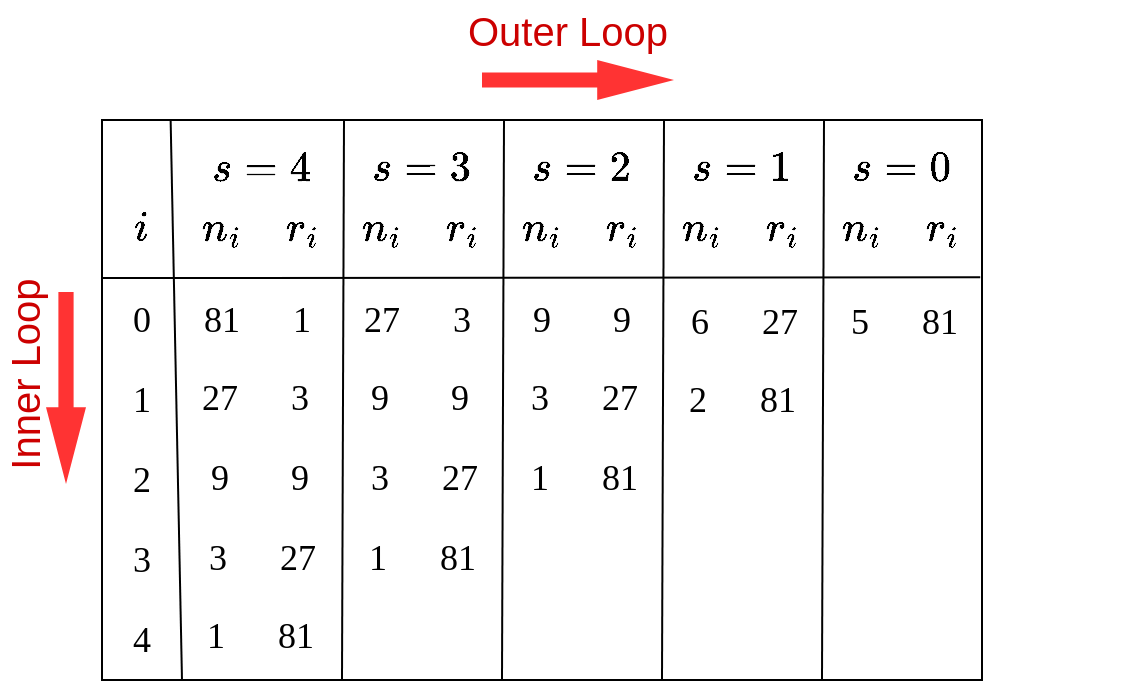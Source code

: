 <mxfile version="22.1.18" type="device">
  <diagram name="第 1 页" id="pYm13KI0Az6RilDuBNpL">
    <mxGraphModel dx="852" dy="571" grid="1" gridSize="10" guides="1" tooltips="1" connect="1" arrows="1" fold="1" page="1" pageScale="1" pageWidth="827" pageHeight="1169" math="1" shadow="0">
      <root>
        <mxCell id="0" />
        <mxCell id="1" parent="0" />
        <mxCell id="8g2dnG5wikNMR03u54OA-45" value="" style="rounded=0;whiteSpace=wrap;html=1;fillColor=none;fontSize=18;" parent="1" vertex="1">
          <mxGeometry x="120" y="160" width="440" height="280" as="geometry" />
        </mxCell>
        <mxCell id="8g2dnG5wikNMR03u54OA-46" value="" style="endArrow=none;html=1;rounded=0;entryX=0.078;entryY=0.001;entryDx=0;entryDy=0;entryPerimeter=0;fontSize=18;" parent="1" target="8g2dnG5wikNMR03u54OA-45" edge="1">
          <mxGeometry width="50" height="50" relative="1" as="geometry">
            <mxPoint x="160" y="440" as="sourcePoint" />
            <mxPoint x="440" y="300" as="targetPoint" />
          </mxGeometry>
        </mxCell>
        <mxCell id="8g2dnG5wikNMR03u54OA-47" value="" style="endArrow=none;html=1;rounded=0;entryX=0.078;entryY=0.001;entryDx=0;entryDy=0;entryPerimeter=0;fontSize=18;" parent="1" edge="1">
          <mxGeometry width="50" height="50" relative="1" as="geometry">
            <mxPoint x="480" y="440" as="sourcePoint" />
            <mxPoint x="481" y="160" as="targetPoint" />
          </mxGeometry>
        </mxCell>
        <mxCell id="8g2dnG5wikNMR03u54OA-49" value="" style="endArrow=none;html=1;rounded=0;entryX=0.078;entryY=0.001;entryDx=0;entryDy=0;entryPerimeter=0;fontSize=18;" parent="1" edge="1">
          <mxGeometry width="50" height="50" relative="1" as="geometry">
            <mxPoint x="320" y="440" as="sourcePoint" />
            <mxPoint x="321" y="160" as="targetPoint" />
          </mxGeometry>
        </mxCell>
        <mxCell id="8g2dnG5wikNMR03u54OA-50" value="" style="endArrow=none;html=1;rounded=0;entryX=0.078;entryY=0.001;entryDx=0;entryDy=0;entryPerimeter=0;fontSize=18;" parent="1" edge="1">
          <mxGeometry width="50" height="50" relative="1" as="geometry">
            <mxPoint x="400" y="440" as="sourcePoint" />
            <mxPoint x="401" y="160" as="targetPoint" />
          </mxGeometry>
        </mxCell>
        <mxCell id="8g2dnG5wikNMR03u54OA-51" value="" style="endArrow=none;html=1;rounded=0;entryX=0.078;entryY=0.001;entryDx=0;entryDy=0;entryPerimeter=0;fontSize=18;" parent="1" edge="1">
          <mxGeometry width="50" height="50" relative="1" as="geometry">
            <mxPoint x="240" y="440" as="sourcePoint" />
            <mxPoint x="241" y="160" as="targetPoint" />
          </mxGeometry>
        </mxCell>
        <mxCell id="8g2dnG5wikNMR03u54OA-52" value="" style="endArrow=none;html=1;rounded=0;exitX=0.998;exitY=0.281;exitDx=0;exitDy=0;exitPerimeter=0;fontSize=18;fontFamily=Times New Roman;fontStyle=0" parent="1" source="8g2dnG5wikNMR03u54OA-45" edge="1">
          <mxGeometry width="50" height="50" relative="1" as="geometry">
            <mxPoint x="250" y="450" as="sourcePoint" />
            <mxPoint x="120" y="239" as="targetPoint" />
          </mxGeometry>
        </mxCell>
        <mxCell id="8g2dnG5wikNMR03u54OA-53" value="&lt;font style=&quot;font-size: 18px;&quot;&gt;$$i$$&lt;/font&gt;" style="text;html=1;align=center;verticalAlign=middle;whiteSpace=wrap;rounded=0;fontSize=18;" parent="1" vertex="1">
          <mxGeometry x="130" y="200" width="20" height="30" as="geometry" />
        </mxCell>
        <mxCell id="8g2dnG5wikNMR03u54OA-63" value="" style="group" parent="1" vertex="1" connectable="0">
          <mxGeometry x="170" y="170" width="60" height="60" as="geometry" />
        </mxCell>
        <mxCell id="8g2dnG5wikNMR03u54OA-54" value="&lt;font style=&quot;font-size: 18px;&quot;&gt;$$s=4$$&lt;/font&gt;" style="text;html=1;align=center;verticalAlign=middle;whiteSpace=wrap;rounded=0;fontSize=18;" parent="8g2dnG5wikNMR03u54OA-63" vertex="1">
          <mxGeometry width="60" height="30" as="geometry" />
        </mxCell>
        <mxCell id="8g2dnG5wikNMR03u54OA-58" value="&lt;font style=&quot;font-size: 18px;&quot;&gt;$$n_i$$&lt;/font&gt;" style="text;html=1;align=center;verticalAlign=middle;whiteSpace=wrap;rounded=0;fontSize=18;" parent="8g2dnG5wikNMR03u54OA-63" vertex="1">
          <mxGeometry y="30" width="20" height="30" as="geometry" />
        </mxCell>
        <mxCell id="8g2dnG5wikNMR03u54OA-59" value="&lt;font style=&quot;font-size: 18px;&quot;&gt;$$r_i$$&lt;/font&gt;" style="text;html=1;align=center;verticalAlign=middle;whiteSpace=wrap;rounded=0;fontSize=18;" parent="8g2dnG5wikNMR03u54OA-63" vertex="1">
          <mxGeometry x="40" y="30" width="20" height="30" as="geometry" />
        </mxCell>
        <mxCell id="8g2dnG5wikNMR03u54OA-64" value="" style="group" parent="1" vertex="1" connectable="0">
          <mxGeometry x="250" y="170" width="60" height="60" as="geometry" />
        </mxCell>
        <mxCell id="8g2dnG5wikNMR03u54OA-65" value="&lt;font style=&quot;font-size: 18px;&quot;&gt;$$s=3$$&lt;/font&gt;" style="text;html=1;align=center;verticalAlign=middle;whiteSpace=wrap;rounded=0;fontSize=18;" parent="8g2dnG5wikNMR03u54OA-64" vertex="1">
          <mxGeometry width="60" height="30" as="geometry" />
        </mxCell>
        <mxCell id="8g2dnG5wikNMR03u54OA-66" value="&lt;font style=&quot;font-size: 18px;&quot;&gt;$$n_i$$&lt;/font&gt;" style="text;html=1;align=center;verticalAlign=middle;whiteSpace=wrap;rounded=0;fontSize=18;" parent="8g2dnG5wikNMR03u54OA-64" vertex="1">
          <mxGeometry y="30" width="20" height="30" as="geometry" />
        </mxCell>
        <mxCell id="8g2dnG5wikNMR03u54OA-67" value="&lt;font style=&quot;font-size: 18px;&quot;&gt;$$r_i$$&lt;/font&gt;" style="text;html=1;align=center;verticalAlign=middle;whiteSpace=wrap;rounded=0;fontSize=18;" parent="8g2dnG5wikNMR03u54OA-64" vertex="1">
          <mxGeometry x="40" y="30" width="20" height="30" as="geometry" />
        </mxCell>
        <mxCell id="8g2dnG5wikNMR03u54OA-68" value="" style="group" parent="1" vertex="1" connectable="0">
          <mxGeometry x="490" y="170" width="60" height="60" as="geometry" />
        </mxCell>
        <mxCell id="8g2dnG5wikNMR03u54OA-69" value="&lt;font style=&quot;font-size: 18px;&quot;&gt;$$s=0$$&lt;/font&gt;" style="text;html=1;align=center;verticalAlign=middle;whiteSpace=wrap;rounded=0;fontSize=18;" parent="8g2dnG5wikNMR03u54OA-68" vertex="1">
          <mxGeometry width="60" height="30" as="geometry" />
        </mxCell>
        <mxCell id="8g2dnG5wikNMR03u54OA-70" value="&lt;font style=&quot;font-size: 18px;&quot;&gt;$$n_i$$&lt;/font&gt;" style="text;html=1;align=center;verticalAlign=middle;whiteSpace=wrap;rounded=0;fontSize=18;" parent="8g2dnG5wikNMR03u54OA-68" vertex="1">
          <mxGeometry y="30" width="20" height="30" as="geometry" />
        </mxCell>
        <mxCell id="8g2dnG5wikNMR03u54OA-71" value="&lt;font style=&quot;font-size: 18px;&quot;&gt;$$r_i$$&lt;/font&gt;" style="text;html=1;align=center;verticalAlign=middle;whiteSpace=wrap;rounded=0;fontSize=18;" parent="8g2dnG5wikNMR03u54OA-68" vertex="1">
          <mxGeometry x="40" y="30" width="20" height="30" as="geometry" />
        </mxCell>
        <mxCell id="8g2dnG5wikNMR03u54OA-76" value="" style="group" parent="1" vertex="1" connectable="0">
          <mxGeometry x="330" y="170" width="60" height="60" as="geometry" />
        </mxCell>
        <mxCell id="8g2dnG5wikNMR03u54OA-77" value="&lt;font style=&quot;font-size: 18px;&quot;&gt;$$s=2$$&lt;/font&gt;" style="text;html=1;align=center;verticalAlign=middle;whiteSpace=wrap;rounded=0;fontSize=18;" parent="8g2dnG5wikNMR03u54OA-76" vertex="1">
          <mxGeometry width="60" height="30" as="geometry" />
        </mxCell>
        <mxCell id="8g2dnG5wikNMR03u54OA-78" value="&lt;font style=&quot;font-size: 18px;&quot;&gt;$$n_i$$&lt;/font&gt;" style="text;html=1;align=center;verticalAlign=middle;whiteSpace=wrap;rounded=0;fontSize=18;" parent="8g2dnG5wikNMR03u54OA-76" vertex="1">
          <mxGeometry y="30" width="20" height="30" as="geometry" />
        </mxCell>
        <mxCell id="8g2dnG5wikNMR03u54OA-79" value="&lt;font style=&quot;font-size: 18px;&quot;&gt;$$r_i$$&lt;/font&gt;" style="text;html=1;align=center;verticalAlign=middle;whiteSpace=wrap;rounded=0;fontSize=18;" parent="8g2dnG5wikNMR03u54OA-76" vertex="1">
          <mxGeometry x="40" y="30" width="20" height="30" as="geometry" />
        </mxCell>
        <mxCell id="8g2dnG5wikNMR03u54OA-80" value="" style="group" parent="1" vertex="1" connectable="0">
          <mxGeometry x="410" y="170" width="60" height="60" as="geometry" />
        </mxCell>
        <mxCell id="8g2dnG5wikNMR03u54OA-81" value="&lt;font style=&quot;font-size: 18px;&quot;&gt;$$s=1$$&lt;/font&gt;" style="text;html=1;align=center;verticalAlign=middle;whiteSpace=wrap;rounded=0;fontSize=18;" parent="8g2dnG5wikNMR03u54OA-80" vertex="1">
          <mxGeometry width="60" height="30" as="geometry" />
        </mxCell>
        <mxCell id="8g2dnG5wikNMR03u54OA-82" value="&lt;font style=&quot;font-size: 18px;&quot;&gt;$$n_i$$&lt;/font&gt;" style="text;html=1;align=center;verticalAlign=middle;whiteSpace=wrap;rounded=0;fontSize=18;" parent="8g2dnG5wikNMR03u54OA-80" vertex="1">
          <mxGeometry y="30" width="20" height="30" as="geometry" />
        </mxCell>
        <mxCell id="8g2dnG5wikNMR03u54OA-83" value="&lt;font style=&quot;font-size: 18px;&quot;&gt;$$r_i$$&lt;/font&gt;" style="text;html=1;align=center;verticalAlign=middle;whiteSpace=wrap;rounded=0;fontSize=18;" parent="8g2dnG5wikNMR03u54OA-80" vertex="1">
          <mxGeometry x="40" y="30" width="20" height="30" as="geometry" />
        </mxCell>
        <mxCell id="8g2dnG5wikNMR03u54OA-89" value="&lt;font style=&quot;font-size: 18px;&quot;&gt;1&lt;/font&gt;" style="text;html=1;align=center;verticalAlign=middle;whiteSpace=wrap;rounded=0;fontSize=18;fontFamily=Times New Roman;fontStyle=0" parent="1" vertex="1">
          <mxGeometry x="130" y="285" width="20" height="30" as="geometry" />
        </mxCell>
        <mxCell id="8g2dnG5wikNMR03u54OA-90" value="&lt;font style=&quot;font-size: 18px;&quot;&gt;2&lt;/font&gt;" style="text;html=1;align=center;verticalAlign=middle;whiteSpace=wrap;rounded=0;fontSize=18;fontFamily=Times New Roman;fontStyle=0" parent="1" vertex="1">
          <mxGeometry x="130" y="325" width="20" height="30" as="geometry" />
        </mxCell>
        <mxCell id="8g2dnG5wikNMR03u54OA-91" value="&lt;font style=&quot;font-size: 18px;&quot;&gt;3&lt;/font&gt;" style="text;html=1;align=center;verticalAlign=middle;whiteSpace=wrap;rounded=0;fontSize=18;fontFamily=Times New Roman;fontStyle=0" parent="1" vertex="1">
          <mxGeometry x="130" y="365" width="20" height="30" as="geometry" />
        </mxCell>
        <mxCell id="8g2dnG5wikNMR03u54OA-92" value="&lt;font style=&quot;font-size: 18px;&quot;&gt;4&lt;/font&gt;" style="text;html=1;align=center;verticalAlign=middle;whiteSpace=wrap;rounded=0;fontSize=18;fontFamily=Times New Roman;fontStyle=0" parent="1" vertex="1">
          <mxGeometry x="130" y="405" width="20" height="30" as="geometry" />
        </mxCell>
        <mxCell id="8g2dnG5wikNMR03u54OA-93" value="&lt;font style=&quot;font-size: 18px;&quot;&gt;0&lt;/font&gt;" style="text;html=1;align=center;verticalAlign=middle;whiteSpace=wrap;rounded=0;fontSize=18;fontFamily=Times New Roman;fontStyle=0" parent="1" vertex="1">
          <mxGeometry x="130" y="245" width="20" height="30" as="geometry" />
        </mxCell>
        <mxCell id="8g2dnG5wikNMR03u54OA-109" value="" style="group;fontFamily=Times New Roman;fontStyle=0" parent="1" vertex="1" connectable="0">
          <mxGeometry x="170" y="245" width="459" height="31" as="geometry" />
        </mxCell>
        <mxCell id="8g2dnG5wikNMR03u54OA-101" value="" style="group;fontFamily=Times New Roman;fontStyle=0" parent="8g2dnG5wikNMR03u54OA-109" vertex="1" connectable="0">
          <mxGeometry width="220" height="30" as="geometry" />
        </mxCell>
        <mxCell id="8g2dnG5wikNMR03u54OA-95" value="&lt;font style=&quot;font-size: 18px;&quot;&gt;1&lt;/font&gt;" style="text;html=1;align=center;verticalAlign=middle;whiteSpace=wrap;rounded=0;fontSize=18;fontFamily=Times New Roman;fontStyle=0" parent="8g2dnG5wikNMR03u54OA-101" vertex="1">
          <mxGeometry x="40" width="20" height="30" as="geometry" />
        </mxCell>
        <mxCell id="8g2dnG5wikNMR03u54OA-96" value="&lt;font style=&quot;font-size: 18px;&quot;&gt;81&lt;/font&gt;" style="text;html=1;align=center;verticalAlign=middle;whiteSpace=wrap;rounded=0;fontSize=18;fontFamily=Times New Roman;fontStyle=0" parent="8g2dnG5wikNMR03u54OA-101" vertex="1">
          <mxGeometry width="20" height="30" as="geometry" />
        </mxCell>
        <mxCell id="8g2dnG5wikNMR03u54OA-97" value="&lt;font style=&quot;font-size: 18px;&quot;&gt;3&lt;/font&gt;" style="text;html=1;align=center;verticalAlign=middle;whiteSpace=wrap;rounded=0;fontSize=18;fontFamily=Times New Roman;fontStyle=0" parent="8g2dnG5wikNMR03u54OA-101" vertex="1">
          <mxGeometry x="120" width="20" height="30" as="geometry" />
        </mxCell>
        <mxCell id="8g2dnG5wikNMR03u54OA-98" value="&lt;font style=&quot;font-size: 18px;&quot;&gt;27&lt;/font&gt;" style="text;html=1;align=center;verticalAlign=middle;whiteSpace=wrap;rounded=0;fontSize=18;fontFamily=Times New Roman;fontStyle=0" parent="8g2dnG5wikNMR03u54OA-101" vertex="1">
          <mxGeometry x="80" width="20" height="30" as="geometry" />
        </mxCell>
        <mxCell id="8g2dnG5wikNMR03u54OA-99" value="&lt;font style=&quot;font-size: 18px;&quot;&gt;9&lt;/font&gt;" style="text;html=1;align=center;verticalAlign=middle;whiteSpace=wrap;rounded=0;fontSize=18;fontFamily=Times New Roman;fontStyle=0" parent="8g2dnG5wikNMR03u54OA-101" vertex="1">
          <mxGeometry x="200" width="20" height="30" as="geometry" />
        </mxCell>
        <mxCell id="8g2dnG5wikNMR03u54OA-100" value="&lt;font style=&quot;font-size: 18px;&quot;&gt;9&lt;/font&gt;" style="text;html=1;align=center;verticalAlign=middle;whiteSpace=wrap;rounded=0;fontSize=18;fontFamily=Times New Roman;fontStyle=0" parent="8g2dnG5wikNMR03u54OA-101" vertex="1">
          <mxGeometry x="160" width="20" height="30" as="geometry" />
        </mxCell>
        <mxCell id="8g2dnG5wikNMR03u54OA-102" value="" style="group;fontFamily=Times New Roman;fontStyle=0" parent="8g2dnG5wikNMR03u54OA-109" vertex="1" connectable="0">
          <mxGeometry x="239" y="1" width="220" height="30" as="geometry" />
        </mxCell>
        <mxCell id="8g2dnG5wikNMR03u54OA-103" value="&lt;font style=&quot;font-size: 18px;&quot;&gt;27&lt;/font&gt;" style="text;html=1;align=center;verticalAlign=middle;whiteSpace=wrap;rounded=0;fontSize=18;fontFamily=Times New Roman;fontStyle=0" parent="8g2dnG5wikNMR03u54OA-102" vertex="1">
          <mxGeometry x="40" width="20" height="30" as="geometry" />
        </mxCell>
        <mxCell id="8g2dnG5wikNMR03u54OA-104" value="&lt;font style=&quot;font-size: 18px;&quot;&gt;6&lt;/font&gt;" style="text;html=1;align=center;verticalAlign=middle;whiteSpace=wrap;rounded=0;fontSize=18;fontFamily=Times New Roman;fontStyle=0" parent="8g2dnG5wikNMR03u54OA-102" vertex="1">
          <mxGeometry width="20" height="30" as="geometry" />
        </mxCell>
        <mxCell id="8g2dnG5wikNMR03u54OA-105" value="&lt;font style=&quot;font-size: 18px;&quot;&gt;81&lt;/font&gt;" style="text;html=1;align=center;verticalAlign=middle;whiteSpace=wrap;rounded=0;fontSize=18;fontFamily=Times New Roman;fontStyle=0" parent="8g2dnG5wikNMR03u54OA-102" vertex="1">
          <mxGeometry x="120" width="20" height="30" as="geometry" />
        </mxCell>
        <mxCell id="8g2dnG5wikNMR03u54OA-106" value="&lt;font style=&quot;font-size: 18px;&quot;&gt;5&lt;/font&gt;" style="text;html=1;align=center;verticalAlign=middle;whiteSpace=wrap;rounded=0;fontSize=18;fontFamily=Times New Roman;fontStyle=0" parent="8g2dnG5wikNMR03u54OA-102" vertex="1">
          <mxGeometry x="80" width="20" height="30" as="geometry" />
        </mxCell>
        <mxCell id="8g2dnG5wikNMR03u54OA-110" value="" style="group;fontFamily=Times New Roman;fontStyle=0" parent="1" vertex="1" connectable="0">
          <mxGeometry x="169" y="284" width="459" height="31" as="geometry" />
        </mxCell>
        <mxCell id="8g2dnG5wikNMR03u54OA-111" value="" style="group;fontFamily=Times New Roman;fontStyle=0" parent="8g2dnG5wikNMR03u54OA-110" vertex="1" connectable="0">
          <mxGeometry width="220" height="30" as="geometry" />
        </mxCell>
        <mxCell id="8g2dnG5wikNMR03u54OA-112" value="&lt;font style=&quot;font-size: 18px;&quot;&gt;3&lt;/font&gt;" style="text;html=1;align=center;verticalAlign=middle;whiteSpace=wrap;rounded=0;fontSize=18;fontFamily=Times New Roman;fontStyle=0" parent="8g2dnG5wikNMR03u54OA-111" vertex="1">
          <mxGeometry x="40" width="20" height="30" as="geometry" />
        </mxCell>
        <mxCell id="8g2dnG5wikNMR03u54OA-113" value="&lt;font style=&quot;font-size: 18px;&quot;&gt;27&lt;/font&gt;" style="text;html=1;align=center;verticalAlign=middle;whiteSpace=wrap;rounded=0;fontSize=18;fontFamily=Times New Roman;fontStyle=0" parent="8g2dnG5wikNMR03u54OA-111" vertex="1">
          <mxGeometry width="20" height="30" as="geometry" />
        </mxCell>
        <mxCell id="8g2dnG5wikNMR03u54OA-114" value="&lt;font style=&quot;font-size: 18px;&quot;&gt;9&lt;/font&gt;" style="text;html=1;align=center;verticalAlign=middle;whiteSpace=wrap;rounded=0;fontSize=18;fontFamily=Times New Roman;fontStyle=0" parent="8g2dnG5wikNMR03u54OA-111" vertex="1">
          <mxGeometry x="120" width="20" height="30" as="geometry" />
        </mxCell>
        <mxCell id="8g2dnG5wikNMR03u54OA-115" value="&lt;font style=&quot;font-size: 18px;&quot;&gt;9&lt;/font&gt;" style="text;html=1;align=center;verticalAlign=middle;whiteSpace=wrap;rounded=0;fontSize=18;fontFamily=Times New Roman;fontStyle=0" parent="8g2dnG5wikNMR03u54OA-111" vertex="1">
          <mxGeometry x="80" width="20" height="30" as="geometry" />
        </mxCell>
        <mxCell id="8g2dnG5wikNMR03u54OA-116" value="&lt;font style=&quot;font-size: 18px;&quot;&gt;27&lt;/font&gt;" style="text;html=1;align=center;verticalAlign=middle;whiteSpace=wrap;rounded=0;fontSize=18;fontFamily=Times New Roman;fontStyle=0" parent="8g2dnG5wikNMR03u54OA-111" vertex="1">
          <mxGeometry x="200" width="20" height="30" as="geometry" />
        </mxCell>
        <mxCell id="8g2dnG5wikNMR03u54OA-117" value="&lt;font style=&quot;font-size: 18px;&quot;&gt;3&lt;/font&gt;" style="text;html=1;align=center;verticalAlign=middle;whiteSpace=wrap;rounded=0;fontSize=18;fontFamily=Times New Roman;fontStyle=0" parent="8g2dnG5wikNMR03u54OA-111" vertex="1">
          <mxGeometry x="160" width="20" height="30" as="geometry" />
        </mxCell>
        <mxCell id="8g2dnG5wikNMR03u54OA-118" value="" style="group;fontFamily=Times New Roman;fontStyle=0" parent="8g2dnG5wikNMR03u54OA-110" vertex="1" connectable="0">
          <mxGeometry x="239" y="1" width="220" height="30" as="geometry" />
        </mxCell>
        <mxCell id="8g2dnG5wikNMR03u54OA-119" value="&lt;font style=&quot;font-size: 18px;&quot;&gt;81&lt;/font&gt;" style="text;html=1;align=center;verticalAlign=middle;whiteSpace=wrap;rounded=0;fontSize=18;fontFamily=Times New Roman;fontStyle=0" parent="8g2dnG5wikNMR03u54OA-118" vertex="1">
          <mxGeometry x="40" width="20" height="30" as="geometry" />
        </mxCell>
        <mxCell id="8g2dnG5wikNMR03u54OA-120" value="&lt;font style=&quot;font-size: 18px;&quot;&gt;2&lt;/font&gt;" style="text;html=1;align=center;verticalAlign=middle;whiteSpace=wrap;rounded=0;fontSize=18;fontFamily=Times New Roman;fontStyle=0" parent="8g2dnG5wikNMR03u54OA-118" vertex="1">
          <mxGeometry width="20" height="30" as="geometry" />
        </mxCell>
        <mxCell id="8g2dnG5wikNMR03u54OA-125" value="" style="group;fontFamily=Times New Roman;fontStyle=0" parent="1" vertex="1" connectable="0">
          <mxGeometry x="169" y="324" width="459" height="31" as="geometry" />
        </mxCell>
        <mxCell id="8g2dnG5wikNMR03u54OA-126" value="" style="group;fontFamily=Times New Roman;fontStyle=0" parent="8g2dnG5wikNMR03u54OA-125" vertex="1" connectable="0">
          <mxGeometry width="220" height="30" as="geometry" />
        </mxCell>
        <mxCell id="8g2dnG5wikNMR03u54OA-127" value="&lt;font style=&quot;font-size: 18px;&quot;&gt;9&lt;/font&gt;" style="text;html=1;align=center;verticalAlign=middle;whiteSpace=wrap;rounded=0;fontSize=18;fontFamily=Times New Roman;fontStyle=0" parent="8g2dnG5wikNMR03u54OA-126" vertex="1">
          <mxGeometry x="40" width="20" height="30" as="geometry" />
        </mxCell>
        <mxCell id="8g2dnG5wikNMR03u54OA-128" value="&lt;font style=&quot;font-size: 18px;&quot;&gt;9&lt;/font&gt;" style="text;html=1;align=center;verticalAlign=middle;whiteSpace=wrap;rounded=0;fontSize=18;fontFamily=Times New Roman;fontStyle=0" parent="8g2dnG5wikNMR03u54OA-126" vertex="1">
          <mxGeometry width="20" height="30" as="geometry" />
        </mxCell>
        <mxCell id="8g2dnG5wikNMR03u54OA-129" value="&lt;font style=&quot;font-size: 18px;&quot;&gt;27&lt;/font&gt;" style="text;html=1;align=center;verticalAlign=middle;whiteSpace=wrap;rounded=0;fontSize=18;fontFamily=Times New Roman;fontStyle=0" parent="8g2dnG5wikNMR03u54OA-126" vertex="1">
          <mxGeometry x="120" width="20" height="30" as="geometry" />
        </mxCell>
        <mxCell id="8g2dnG5wikNMR03u54OA-130" value="&lt;font style=&quot;font-size: 18px;&quot;&gt;3&lt;/font&gt;" style="text;html=1;align=center;verticalAlign=middle;whiteSpace=wrap;rounded=0;fontSize=18;fontFamily=Times New Roman;fontStyle=0" parent="8g2dnG5wikNMR03u54OA-126" vertex="1">
          <mxGeometry x="80" width="20" height="30" as="geometry" />
        </mxCell>
        <mxCell id="8g2dnG5wikNMR03u54OA-131" value="&lt;font style=&quot;font-size: 18px;&quot;&gt;81&lt;/font&gt;" style="text;html=1;align=center;verticalAlign=middle;whiteSpace=wrap;rounded=0;fontSize=18;fontFamily=Times New Roman;fontStyle=0" parent="8g2dnG5wikNMR03u54OA-126" vertex="1">
          <mxGeometry x="200" width="20" height="30" as="geometry" />
        </mxCell>
        <mxCell id="8g2dnG5wikNMR03u54OA-132" value="&lt;font style=&quot;font-size: 18px;&quot;&gt;1&lt;/font&gt;" style="text;html=1;align=center;verticalAlign=middle;whiteSpace=wrap;rounded=0;fontSize=18;fontFamily=Times New Roman;fontStyle=0" parent="8g2dnG5wikNMR03u54OA-126" vertex="1">
          <mxGeometry x="160" width="20" height="30" as="geometry" />
        </mxCell>
        <mxCell id="8g2dnG5wikNMR03u54OA-140" value="" style="group;fontFamily=Times New Roman;fontStyle=0" parent="1" vertex="1" connectable="0">
          <mxGeometry x="168" y="364" width="459" height="31" as="geometry" />
        </mxCell>
        <mxCell id="8g2dnG5wikNMR03u54OA-141" value="" style="group;fontFamily=Times New Roman;fontStyle=0" parent="8g2dnG5wikNMR03u54OA-140" vertex="1" connectable="0">
          <mxGeometry width="220" height="30" as="geometry" />
        </mxCell>
        <mxCell id="8g2dnG5wikNMR03u54OA-142" value="&lt;font style=&quot;font-size: 18px;&quot;&gt;27&lt;/font&gt;" style="text;html=1;align=center;verticalAlign=middle;whiteSpace=wrap;rounded=0;fontSize=18;fontFamily=Times New Roman;fontStyle=0" parent="8g2dnG5wikNMR03u54OA-141" vertex="1">
          <mxGeometry x="40" width="20" height="30" as="geometry" />
        </mxCell>
        <mxCell id="8g2dnG5wikNMR03u54OA-143" value="&lt;font style=&quot;font-size: 18px;&quot;&gt;3&lt;/font&gt;" style="text;html=1;align=center;verticalAlign=middle;whiteSpace=wrap;rounded=0;fontSize=18;fontFamily=Times New Roman;fontStyle=0" parent="8g2dnG5wikNMR03u54OA-141" vertex="1">
          <mxGeometry width="20" height="30" as="geometry" />
        </mxCell>
        <mxCell id="8g2dnG5wikNMR03u54OA-144" value="&lt;font style=&quot;font-size: 18px;&quot;&gt;81&lt;/font&gt;" style="text;html=1;align=center;verticalAlign=middle;whiteSpace=wrap;rounded=0;fontSize=18;fontFamily=Times New Roman;fontStyle=0" parent="8g2dnG5wikNMR03u54OA-141" vertex="1">
          <mxGeometry x="120" width="20" height="30" as="geometry" />
        </mxCell>
        <mxCell id="8g2dnG5wikNMR03u54OA-145" value="&lt;font style=&quot;font-size: 18px;&quot;&gt;1&lt;/font&gt;" style="text;html=1;align=center;verticalAlign=middle;whiteSpace=wrap;rounded=0;fontSize=18;fontFamily=Times New Roman;fontStyle=0" parent="8g2dnG5wikNMR03u54OA-141" vertex="1">
          <mxGeometry x="80" width="20" height="30" as="geometry" />
        </mxCell>
        <mxCell id="8g2dnG5wikNMR03u54OA-155" value="" style="group;fontFamily=Times New Roman;fontStyle=0" parent="1" vertex="1" connectable="0">
          <mxGeometry x="167" y="403" width="459" height="31" as="geometry" />
        </mxCell>
        <mxCell id="8g2dnG5wikNMR03u54OA-156" value="" style="group;fontFamily=Times New Roman;fontStyle=0" parent="8g2dnG5wikNMR03u54OA-155" vertex="1" connectable="0">
          <mxGeometry width="220" height="30" as="geometry" />
        </mxCell>
        <mxCell id="8g2dnG5wikNMR03u54OA-157" value="&lt;font style=&quot;font-size: 18px;&quot;&gt;81&lt;/font&gt;" style="text;html=1;align=center;verticalAlign=middle;whiteSpace=wrap;rounded=0;fontSize=18;fontFamily=Times New Roman;fontStyle=0" parent="8g2dnG5wikNMR03u54OA-156" vertex="1">
          <mxGeometry x="40" width="20" height="30" as="geometry" />
        </mxCell>
        <mxCell id="8g2dnG5wikNMR03u54OA-158" value="&lt;font style=&quot;font-size: 18px;&quot;&gt;1&lt;/font&gt;" style="text;html=1;align=center;verticalAlign=middle;whiteSpace=wrap;rounded=0;fontSize=18;fontFamily=Times New Roman;fontStyle=0" parent="8g2dnG5wikNMR03u54OA-156" vertex="1">
          <mxGeometry width="20" height="30" as="geometry" />
        </mxCell>
        <mxCell id="8g2dnG5wikNMR03u54OA-188" value="" style="html=1;shadow=0;dashed=0;align=center;verticalAlign=middle;shape=mxgraph.arrows2.arrow;dy=0.62;dx=38.4;notch=0;fillColor=#FF3333;strokeColor=none;" parent="1" vertex="1">
          <mxGeometry x="310" y="130" width="96" height="20" as="geometry" />
        </mxCell>
        <mxCell id="8g2dnG5wikNMR03u54OA-189" value="" style="html=1;shadow=0;dashed=0;align=center;verticalAlign=middle;shape=mxgraph.arrows2.arrow;dy=0.62;dx=38.4;notch=0;fillColor=#FF3333;strokeColor=none;rotation=90;" parent="1" vertex="1">
          <mxGeometry x="54" y="284" width="96" height="20" as="geometry" />
        </mxCell>
        <mxCell id="8g2dnG5wikNMR03u54OA-190" value="&lt;font color=&quot;#cc0000&quot;&gt;Outer Loop&lt;/font&gt;" style="text;html=1;align=center;verticalAlign=middle;whiteSpace=wrap;rounded=0;fontSize=20;" parent="1" vertex="1">
          <mxGeometry x="292" y="100" width="122" height="30" as="geometry" />
        </mxCell>
        <mxCell id="8g2dnG5wikNMR03u54OA-191" value="&lt;font color=&quot;#cc0000&quot;&gt;Inner Loop&lt;br&gt;&lt;/font&gt;" style="text;html=1;align=center;verticalAlign=middle;whiteSpace=wrap;rounded=0;fontSize=20;rotation=0;horizontal=0;" parent="1" vertex="1">
          <mxGeometry x="70" y="222" width="22" height="130" as="geometry" />
        </mxCell>
      </root>
    </mxGraphModel>
  </diagram>
</mxfile>
